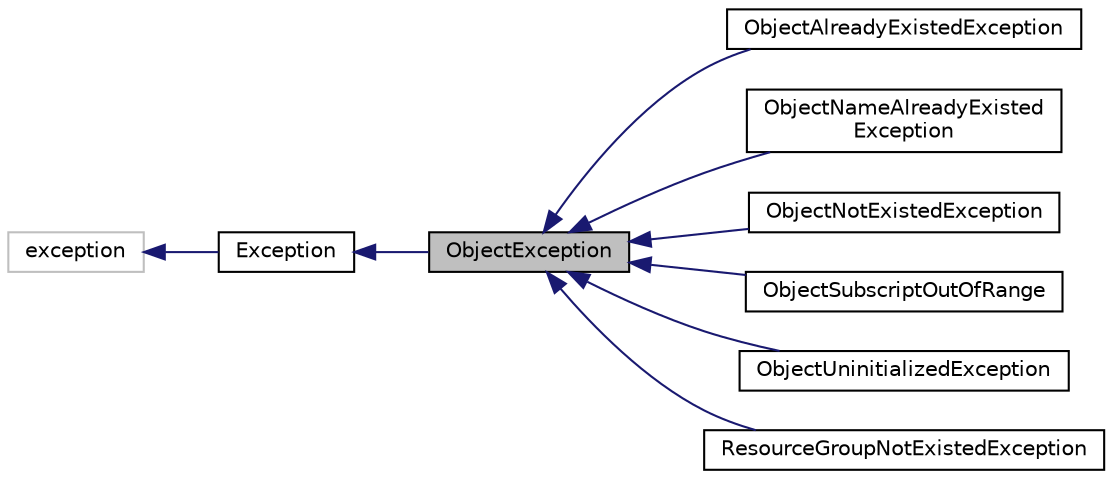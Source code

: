 digraph "ObjectException"
{
  edge [fontname="Helvetica",fontsize="10",labelfontname="Helvetica",labelfontsize="10"];
  node [fontname="Helvetica",fontsize="10",shape=record];
  rankdir="LR";
  Node1 [label="ObjectException",height=0.2,width=0.4,color="black", fillcolor="grey75", style="filled", fontcolor="black"];
  Node2 -> Node1 [dir="back",color="midnightblue",fontsize="10",style="solid",fontname="Helvetica"];
  Node2 [label="Exception",height=0.2,width=0.4,color="black", fillcolor="white", style="filled",URL="$class_exception.html"];
  Node3 -> Node2 [dir="back",color="midnightblue",fontsize="10",style="solid",fontname="Helvetica"];
  Node3 [label="exception",height=0.2,width=0.4,color="grey75", fillcolor="white", style="filled"];
  Node1 -> Node4 [dir="back",color="midnightblue",fontsize="10",style="solid",fontname="Helvetica"];
  Node4 [label="ObjectAlreadyExistedException",height=0.2,width=0.4,color="black", fillcolor="white", style="filled",URL="$class_object_already_existed_exception.html"];
  Node1 -> Node5 [dir="back",color="midnightblue",fontsize="10",style="solid",fontname="Helvetica"];
  Node5 [label="ObjectNameAlreadyExisted\lException",height=0.2,width=0.4,color="black", fillcolor="white", style="filled",URL="$class_object_name_already_existed_exception.html",tooltip="对象名已存在 "];
  Node1 -> Node6 [dir="back",color="midnightblue",fontsize="10",style="solid",fontname="Helvetica"];
  Node6 [label="ObjectNotExistedException",height=0.2,width=0.4,color="black", fillcolor="white", style="filled",URL="$class_object_not_existed_exception.html"];
  Node1 -> Node7 [dir="back",color="midnightblue",fontsize="10",style="solid",fontname="Helvetica"];
  Node7 [label="ObjectSubscriptOutOfRange",height=0.2,width=0.4,color="black", fillcolor="white", style="filled",URL="$class_object_subscript_out_of_range.html"];
  Node1 -> Node8 [dir="back",color="midnightblue",fontsize="10",style="solid",fontname="Helvetica"];
  Node8 [label="ObjectUninitializedException",height=0.2,width=0.4,color="black", fillcolor="white", style="filled",URL="$class_object_uninitialized_exception.html"];
  Node1 -> Node9 [dir="back",color="midnightblue",fontsize="10",style="solid",fontname="Helvetica"];
  Node9 [label="ResourceGroupNotExistedException",height=0.2,width=0.4,color="black", fillcolor="white", style="filled",URL="$class_resource_group_not_existed_exception.html"];
}

